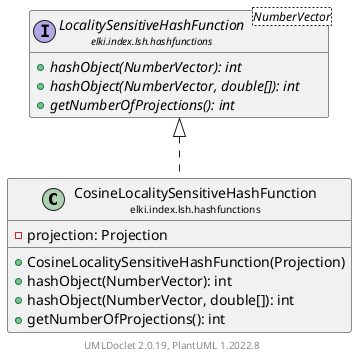 @startuml
    remove .*\.(Instance|Par|Parameterizer|Factory)$
    set namespaceSeparator none
    hide empty fields
    hide empty methods

    class "<size:14>CosineLocalitySensitiveHashFunction\n<size:10>elki.index.lsh.hashfunctions" as elki.index.lsh.hashfunctions.CosineLocalitySensitiveHashFunction [[CosineLocalitySensitiveHashFunction.html]] {
        -projection: Projection
        +CosineLocalitySensitiveHashFunction(Projection)
        +hashObject(NumberVector): int
        +hashObject(NumberVector, double[]): int
        +getNumberOfProjections(): int
    }

    interface "<size:14>LocalitySensitiveHashFunction\n<size:10>elki.index.lsh.hashfunctions" as elki.index.lsh.hashfunctions.LocalitySensitiveHashFunction<NumberVector> [[LocalitySensitiveHashFunction.html]] {
        {abstract} +hashObject(NumberVector): int
        {abstract} +hashObject(NumberVector, double[]): int
        {abstract} +getNumberOfProjections(): int
    }

    elki.index.lsh.hashfunctions.LocalitySensitiveHashFunction <|.. elki.index.lsh.hashfunctions.CosineLocalitySensitiveHashFunction

    center footer UMLDoclet 2.0.19, PlantUML 1.2022.8
@enduml

